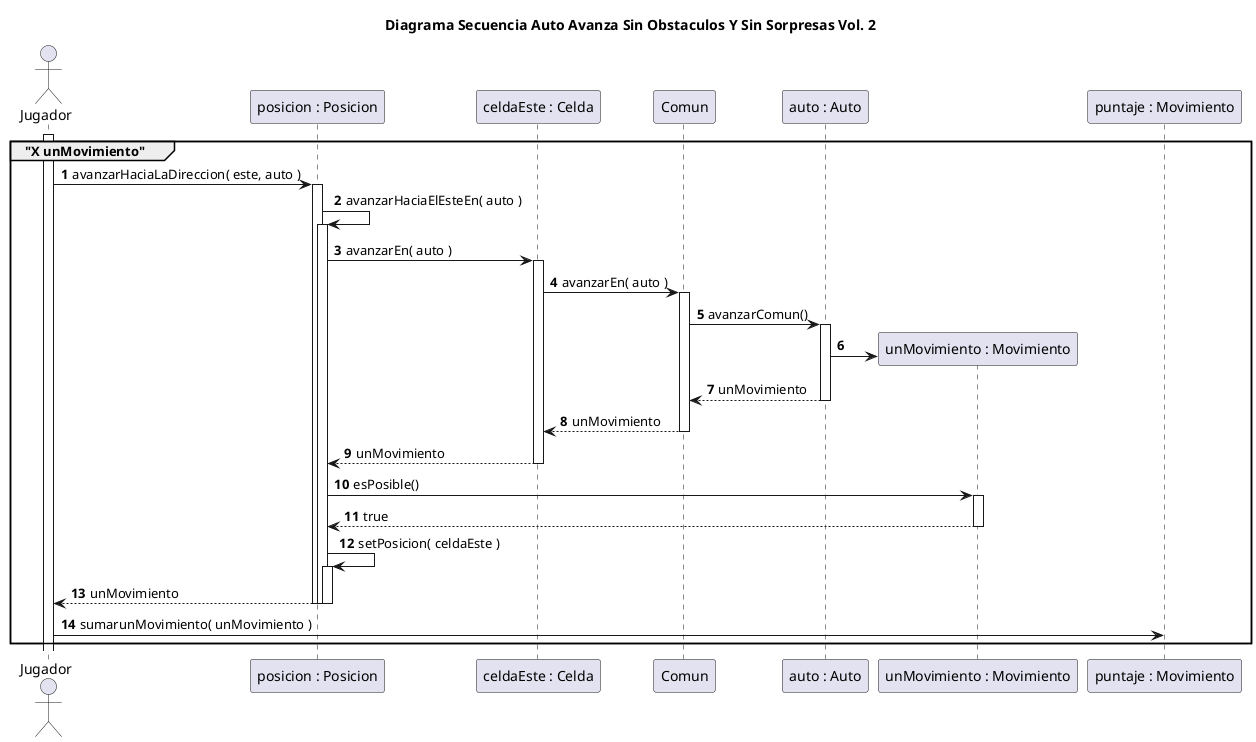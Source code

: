@startuml
title Diagrama Secuencia Auto Avanza Sin Obstaculos Y Sin Sorpresas Vol. 2
autonumber
actor Jugador

group "X unMovimiento"
activate Jugador

Jugador -> "posicion : Posicion"++: avanzarHaciaLaDireccion( este, auto )

"posicion : Posicion" -> "posicion : Posicion"++: avanzarHaciaElEsteEn( auto )

"posicion : Posicion" -> "celdaEste : Celda"++: avanzarEn( auto )

"celdaEste : Celda" -> Comun++: avanzarEn( auto )
Comun -> "auto : Auto"++: avanzarComun()
create "unMovimiento : Movimiento"
"auto : Auto" -> "unMovimiento : Movimiento"
"auto : Auto" --> Comun: unMovimiento
deactivate "auto : Auto"
Comun --> "celdaEste : Celda": unMovimiento
deactivate Comun
"celdaEste : Celda" --> "posicion : Posicion": unMovimiento
deactivate "celdaEste : Celda"

'Viola el TellDontAsk, pero no es la solucion final.
'Es para chequear que el movimiento es posible, por ejemplo,
'cuando queres pasar por un piquete con un auto. No debemos actualizar
'la posicion, ya que no podemos avanzar.

' Además planteado así, deberíamos hacerlo en cada metodo de avanzar
'porque necesitamos saber que celda es nuestra proxima posicion.
"unMovimiento : Movimiento" <- "posicion : Posicion"++: esPosible()
"unMovimiento : Movimiento" --> "posicion : Posicion": true
deactivate "unMovimiento : Movimiento"
"posicion : Posicion" -> "posicion : Posicion"++: setPosicion( celdaEste )

"posicion : Posicion" --> Jugador--: unMovimiento
deactivate "posicion : Posicion"
deactivate "posicion : Posicion"

Jugador -> "puntaje : Movimiento": sumarunMovimiento( unMovimiento )
end

@enduml